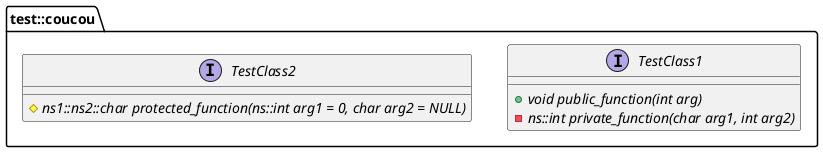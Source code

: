 @startuml

' set namespaceSeparator ::

namespace test::coucou{

Interface TestClass1{
    + {abstract} void public_function(int arg)
    - {abstract} ns::int private_function(char arg1, int arg2)
}

interface TestClass2{
    # {abstract} ns1::ns2::char protected_function(ns::int arg1 = 0, char arg2 = NULL)
}
}
@enduml
